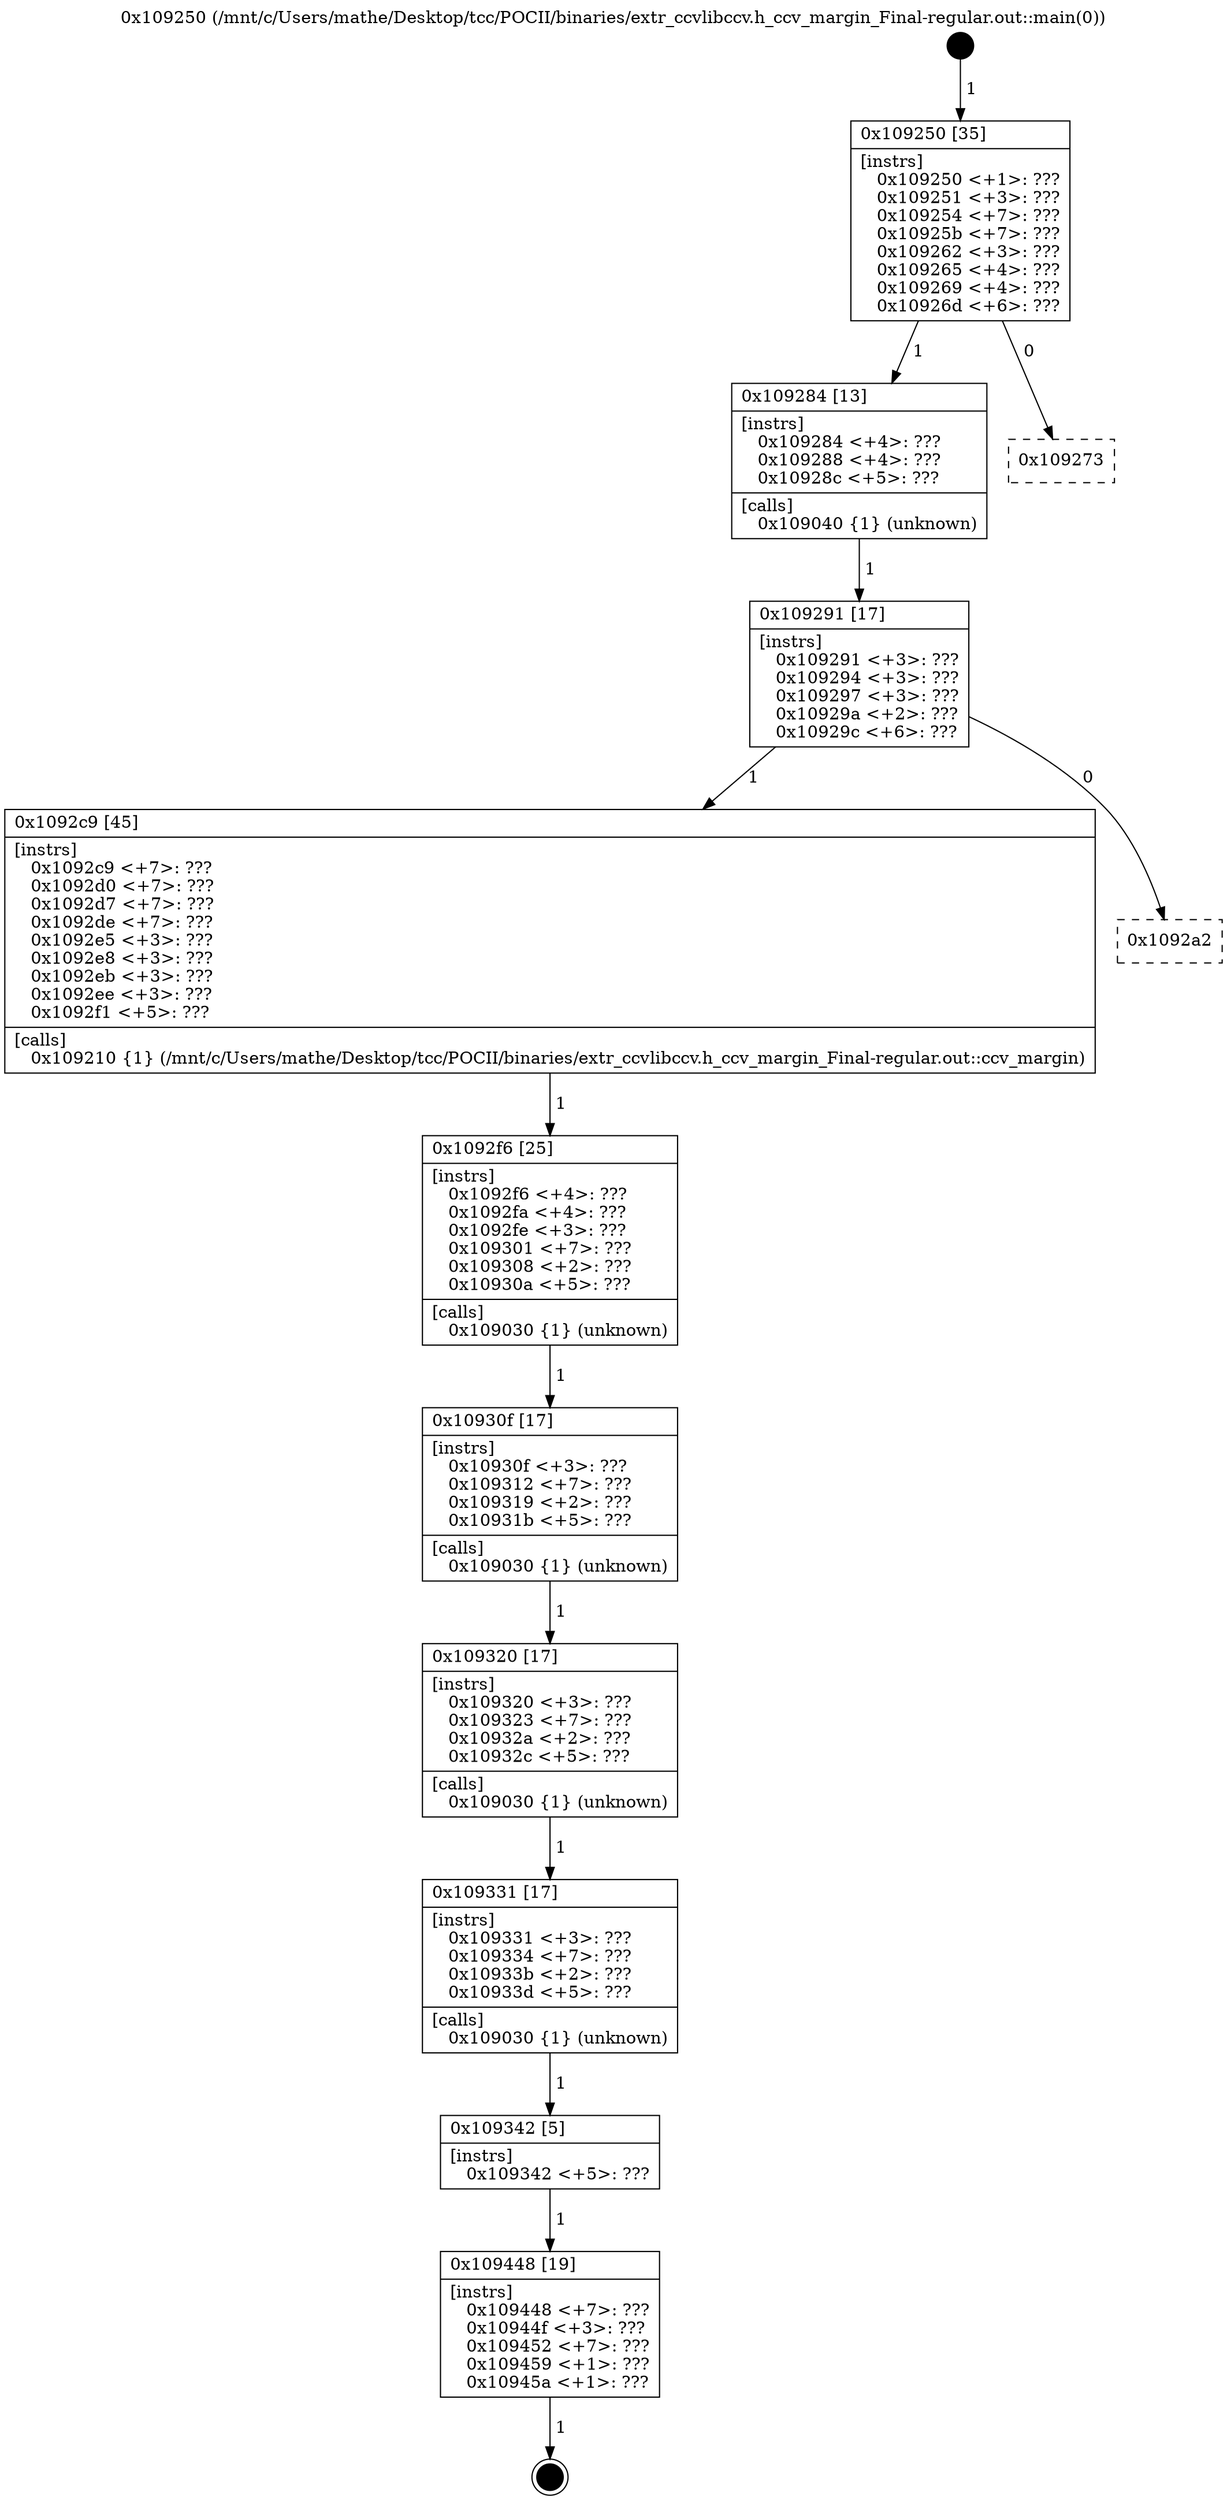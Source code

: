 digraph "0x109250" {
  label = "0x109250 (/mnt/c/Users/mathe/Desktop/tcc/POCII/binaries/extr_ccvlibccv.h_ccv_margin_Final-regular.out::main(0))"
  labelloc = "t"
  node[shape=record]

  Entry [label="",width=0.3,height=0.3,shape=circle,fillcolor=black,style=filled]
  "0x109250" [label="{
     0x109250 [35]\l
     | [instrs]\l
     &nbsp;&nbsp;0x109250 \<+1\>: ???\l
     &nbsp;&nbsp;0x109251 \<+3\>: ???\l
     &nbsp;&nbsp;0x109254 \<+7\>: ???\l
     &nbsp;&nbsp;0x10925b \<+7\>: ???\l
     &nbsp;&nbsp;0x109262 \<+3\>: ???\l
     &nbsp;&nbsp;0x109265 \<+4\>: ???\l
     &nbsp;&nbsp;0x109269 \<+4\>: ???\l
     &nbsp;&nbsp;0x10926d \<+6\>: ???\l
  }"]
  "0x109284" [label="{
     0x109284 [13]\l
     | [instrs]\l
     &nbsp;&nbsp;0x109284 \<+4\>: ???\l
     &nbsp;&nbsp;0x109288 \<+4\>: ???\l
     &nbsp;&nbsp;0x10928c \<+5\>: ???\l
     | [calls]\l
     &nbsp;&nbsp;0x109040 \{1\} (unknown)\l
  }"]
  "0x109273" [label="{
     0x109273\l
  }", style=dashed]
  "0x109291" [label="{
     0x109291 [17]\l
     | [instrs]\l
     &nbsp;&nbsp;0x109291 \<+3\>: ???\l
     &nbsp;&nbsp;0x109294 \<+3\>: ???\l
     &nbsp;&nbsp;0x109297 \<+3\>: ???\l
     &nbsp;&nbsp;0x10929a \<+2\>: ???\l
     &nbsp;&nbsp;0x10929c \<+6\>: ???\l
  }"]
  "0x1092c9" [label="{
     0x1092c9 [45]\l
     | [instrs]\l
     &nbsp;&nbsp;0x1092c9 \<+7\>: ???\l
     &nbsp;&nbsp;0x1092d0 \<+7\>: ???\l
     &nbsp;&nbsp;0x1092d7 \<+7\>: ???\l
     &nbsp;&nbsp;0x1092de \<+7\>: ???\l
     &nbsp;&nbsp;0x1092e5 \<+3\>: ???\l
     &nbsp;&nbsp;0x1092e8 \<+3\>: ???\l
     &nbsp;&nbsp;0x1092eb \<+3\>: ???\l
     &nbsp;&nbsp;0x1092ee \<+3\>: ???\l
     &nbsp;&nbsp;0x1092f1 \<+5\>: ???\l
     | [calls]\l
     &nbsp;&nbsp;0x109210 \{1\} (/mnt/c/Users/mathe/Desktop/tcc/POCII/binaries/extr_ccvlibccv.h_ccv_margin_Final-regular.out::ccv_margin)\l
  }"]
  "0x1092a2" [label="{
     0x1092a2\l
  }", style=dashed]
  "0x1092f6" [label="{
     0x1092f6 [25]\l
     | [instrs]\l
     &nbsp;&nbsp;0x1092f6 \<+4\>: ???\l
     &nbsp;&nbsp;0x1092fa \<+4\>: ???\l
     &nbsp;&nbsp;0x1092fe \<+3\>: ???\l
     &nbsp;&nbsp;0x109301 \<+7\>: ???\l
     &nbsp;&nbsp;0x109308 \<+2\>: ???\l
     &nbsp;&nbsp;0x10930a \<+5\>: ???\l
     | [calls]\l
     &nbsp;&nbsp;0x109030 \{1\} (unknown)\l
  }"]
  "0x10930f" [label="{
     0x10930f [17]\l
     | [instrs]\l
     &nbsp;&nbsp;0x10930f \<+3\>: ???\l
     &nbsp;&nbsp;0x109312 \<+7\>: ???\l
     &nbsp;&nbsp;0x109319 \<+2\>: ???\l
     &nbsp;&nbsp;0x10931b \<+5\>: ???\l
     | [calls]\l
     &nbsp;&nbsp;0x109030 \{1\} (unknown)\l
  }"]
  "0x109320" [label="{
     0x109320 [17]\l
     | [instrs]\l
     &nbsp;&nbsp;0x109320 \<+3\>: ???\l
     &nbsp;&nbsp;0x109323 \<+7\>: ???\l
     &nbsp;&nbsp;0x10932a \<+2\>: ???\l
     &nbsp;&nbsp;0x10932c \<+5\>: ???\l
     | [calls]\l
     &nbsp;&nbsp;0x109030 \{1\} (unknown)\l
  }"]
  "0x109331" [label="{
     0x109331 [17]\l
     | [instrs]\l
     &nbsp;&nbsp;0x109331 \<+3\>: ???\l
     &nbsp;&nbsp;0x109334 \<+7\>: ???\l
     &nbsp;&nbsp;0x10933b \<+2\>: ???\l
     &nbsp;&nbsp;0x10933d \<+5\>: ???\l
     | [calls]\l
     &nbsp;&nbsp;0x109030 \{1\} (unknown)\l
  }"]
  "0x109342" [label="{
     0x109342 [5]\l
     | [instrs]\l
     &nbsp;&nbsp;0x109342 \<+5\>: ???\l
  }"]
  "0x109448" [label="{
     0x109448 [19]\l
     | [instrs]\l
     &nbsp;&nbsp;0x109448 \<+7\>: ???\l
     &nbsp;&nbsp;0x10944f \<+3\>: ???\l
     &nbsp;&nbsp;0x109452 \<+7\>: ???\l
     &nbsp;&nbsp;0x109459 \<+1\>: ???\l
     &nbsp;&nbsp;0x10945a \<+1\>: ???\l
  }"]
  Exit [label="",width=0.3,height=0.3,shape=circle,fillcolor=black,style=filled,peripheries=2]
  Entry -> "0x109250" [label=" 1"]
  "0x109250" -> "0x109284" [label=" 1"]
  "0x109250" -> "0x109273" [label=" 0"]
  "0x109284" -> "0x109291" [label=" 1"]
  "0x109291" -> "0x1092c9" [label=" 1"]
  "0x109291" -> "0x1092a2" [label=" 0"]
  "0x1092c9" -> "0x1092f6" [label=" 1"]
  "0x1092f6" -> "0x10930f" [label=" 1"]
  "0x10930f" -> "0x109320" [label=" 1"]
  "0x109320" -> "0x109331" [label=" 1"]
  "0x109331" -> "0x109342" [label=" 1"]
  "0x109342" -> "0x109448" [label=" 1"]
  "0x109448" -> Exit [label=" 1"]
}
